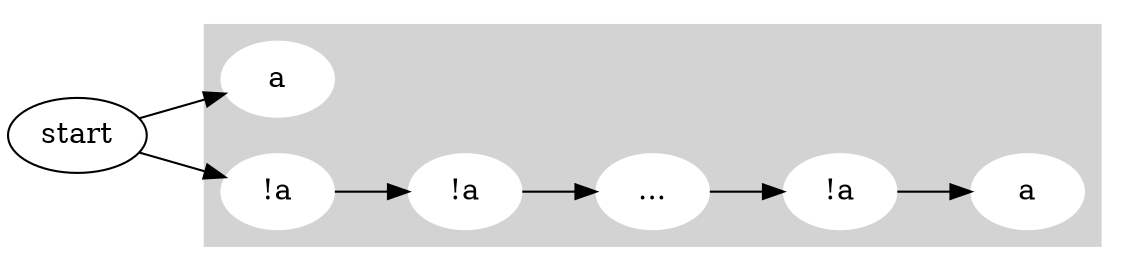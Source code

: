digraph G {
	rankdir=LR
	start [label=start]
	subgraph cluster_0 {
		node [color=white style=filled]
		0 [label=a]
		1 [label="!a"]
		2 [label="!a"]
		1 -> 2
		3 [label="..."]
		2 -> 3
		4 [label="!a"]
		3 -> 4
		5 [label=a]
		4 -> 5
		color=lightgrey style=filled
	}
	start -> 0
	start -> 1
}
